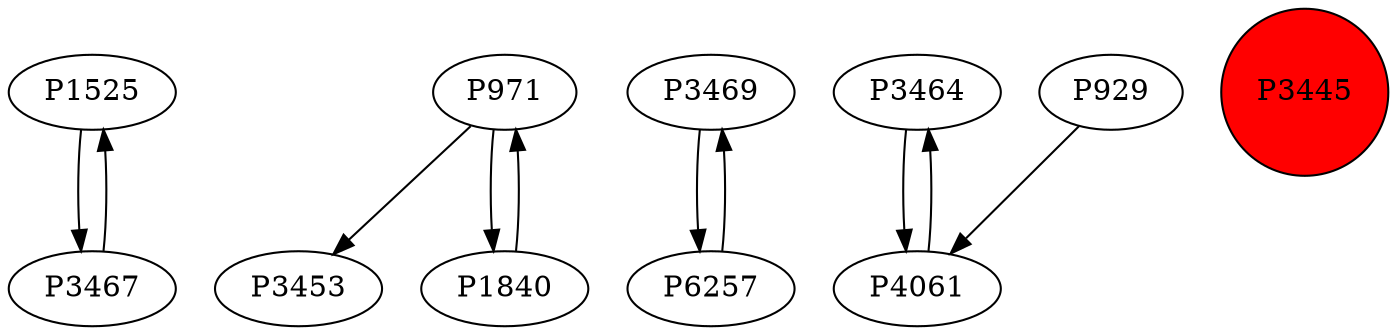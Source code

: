 digraph {
	P1525 -> P3467
	P971 -> P3453
	P3469 -> P6257
	P971 -> P1840
	P3467 -> P1525
	P3464 -> P4061
	P6257 -> P3469
	P929 -> P4061
	P1840 -> P971
	P4061 -> P3464
	P3445 [shape=circle]
	P3445 [style=filled]
	P3445 [fillcolor=red]
}